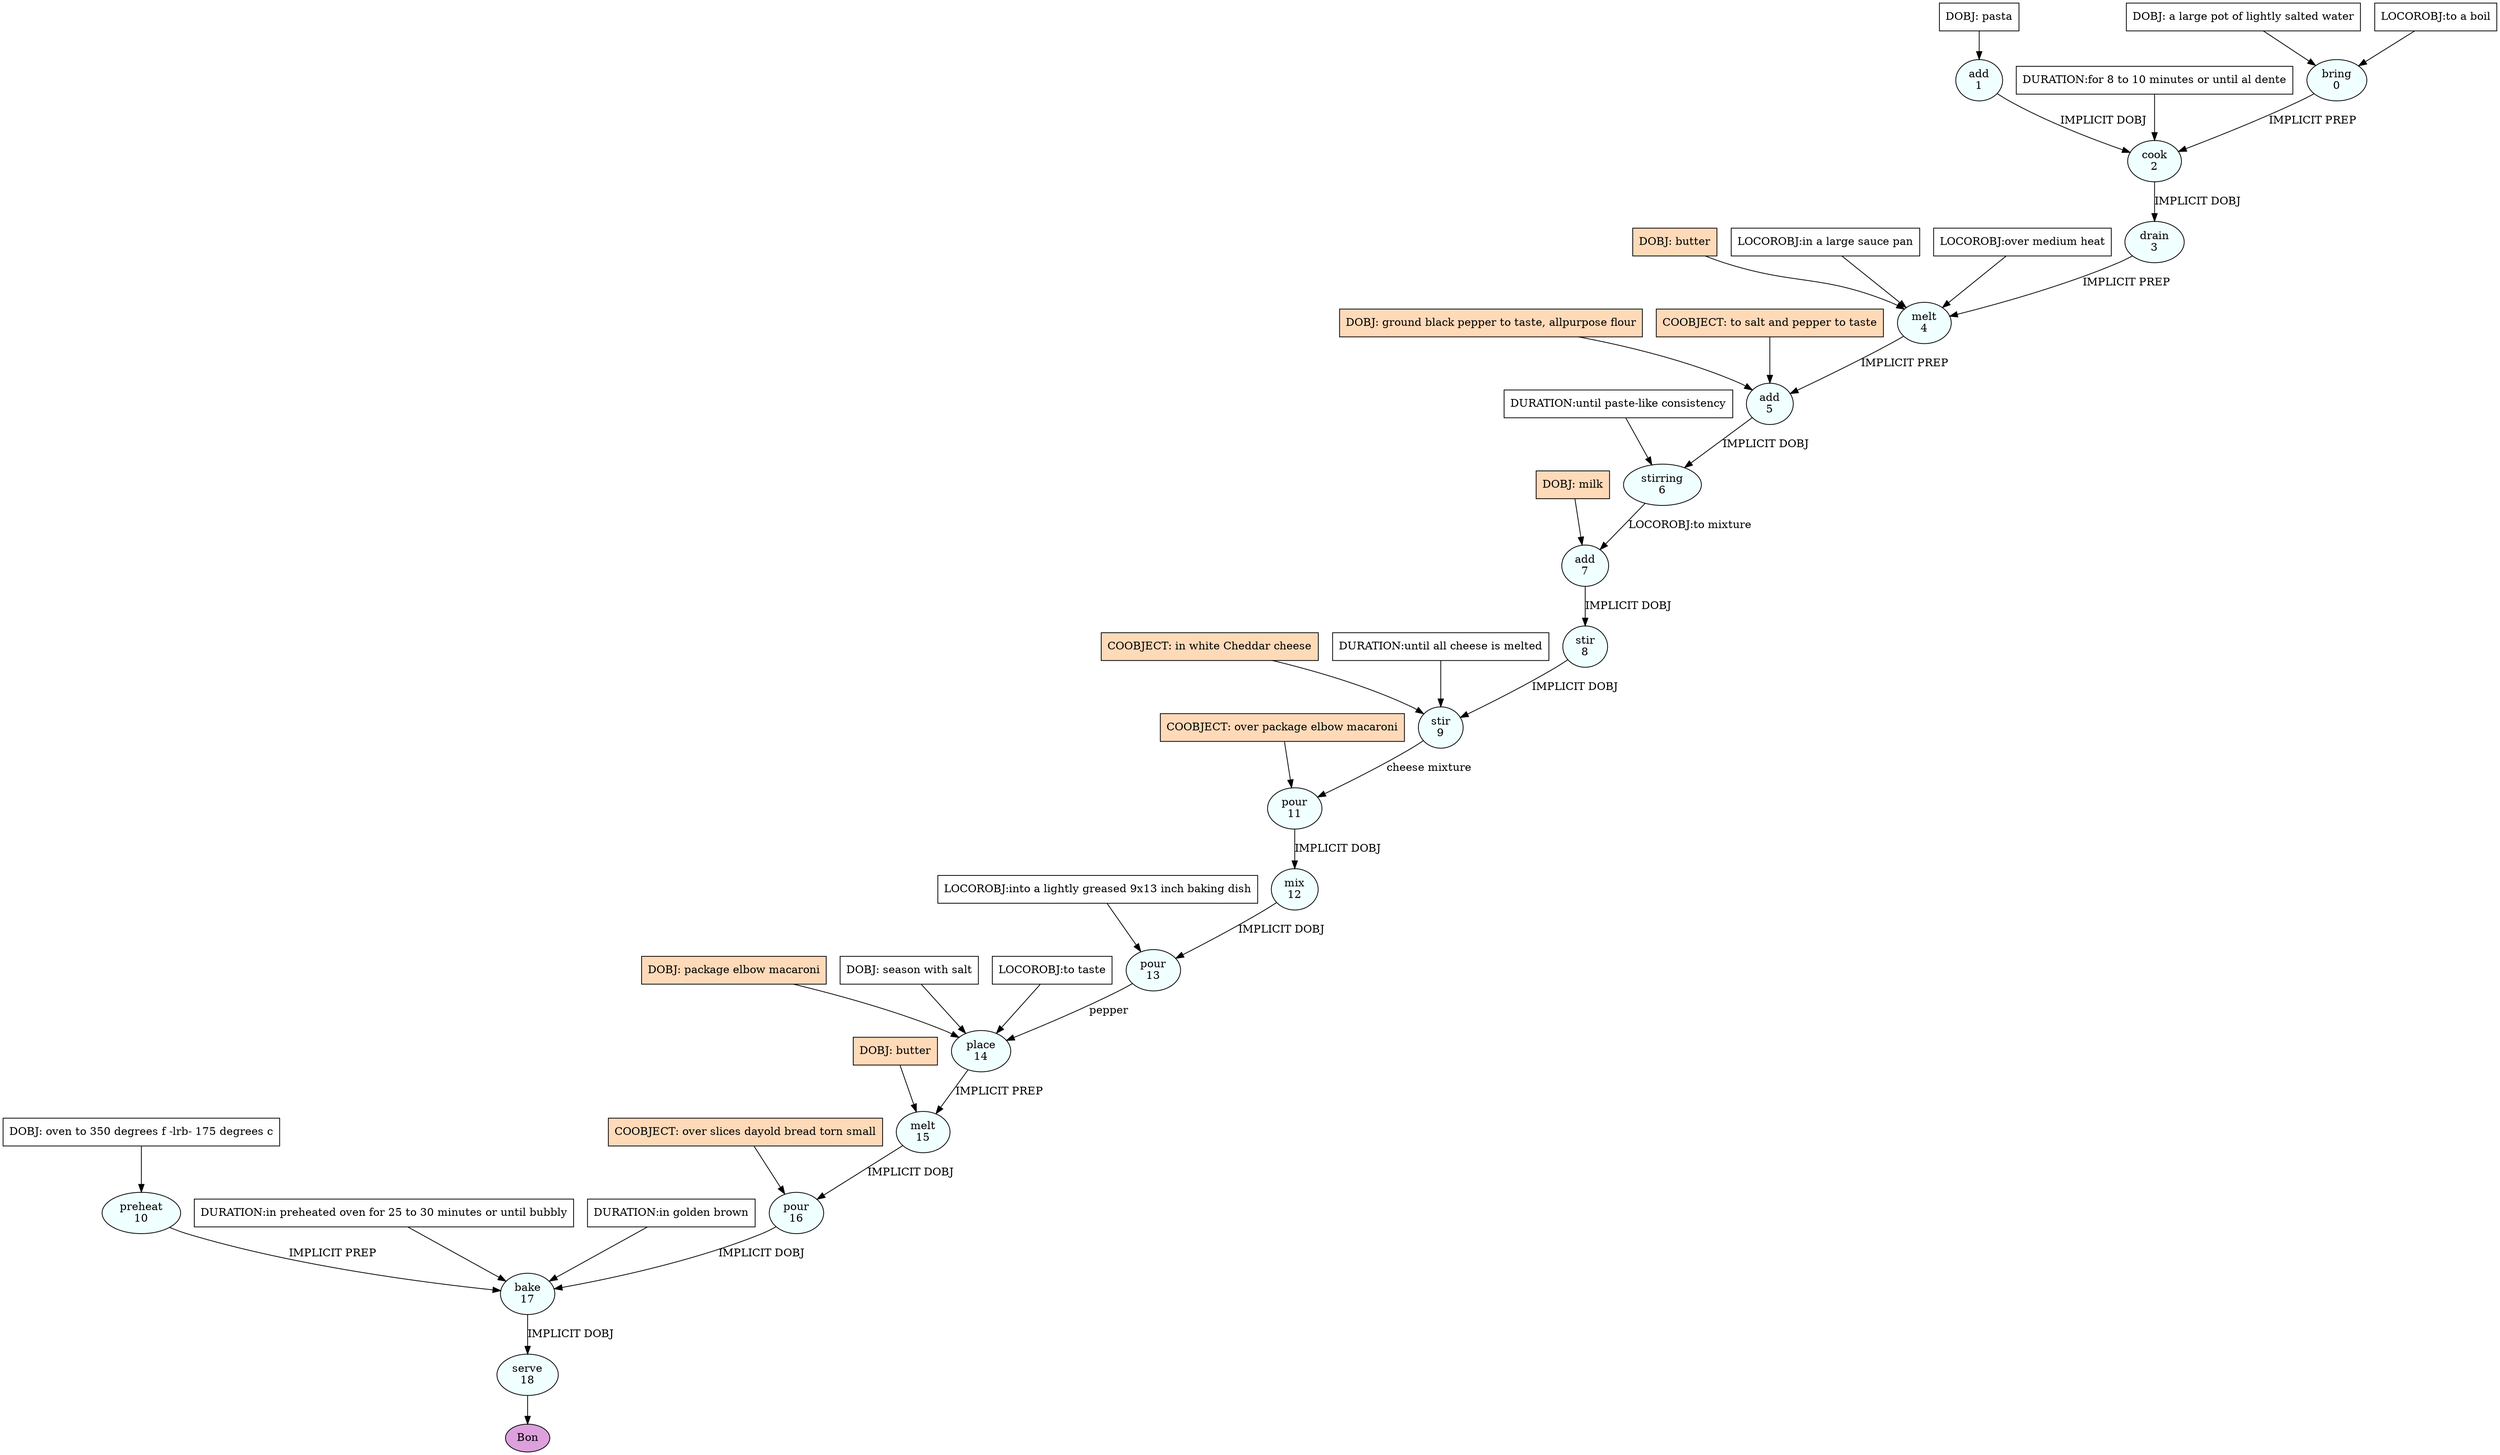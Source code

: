digraph recipe {
E0[label="bring
0", shape=oval, style=filled, fillcolor=azure]
E1[label="add
1", shape=oval, style=filled, fillcolor=azure]
E2[label="cook
2", shape=oval, style=filled, fillcolor=azure]
E3[label="drain
3", shape=oval, style=filled, fillcolor=azure]
E4[label="melt
4", shape=oval, style=filled, fillcolor=azure]
E5[label="add
5", shape=oval, style=filled, fillcolor=azure]
E6[label="stirring
6", shape=oval, style=filled, fillcolor=azure]
E7[label="add
7", shape=oval, style=filled, fillcolor=azure]
E8[label="stir
8", shape=oval, style=filled, fillcolor=azure]
E9[label="stir
9", shape=oval, style=filled, fillcolor=azure]
E10[label="preheat
10", shape=oval, style=filled, fillcolor=azure]
E11[label="pour
11", shape=oval, style=filled, fillcolor=azure]
E12[label="mix
12", shape=oval, style=filled, fillcolor=azure]
E13[label="pour
13", shape=oval, style=filled, fillcolor=azure]
E14[label="place
14", shape=oval, style=filled, fillcolor=azure]
E15[label="melt
15", shape=oval, style=filled, fillcolor=azure]
E16[label="pour
16", shape=oval, style=filled, fillcolor=azure]
E17[label="bake
17", shape=oval, style=filled, fillcolor=azure]
E18[label="serve
18", shape=oval, style=filled, fillcolor=azure]
D1[label="DOBJ: pasta", shape=box, style=filled, fillcolor=white]
D1 -> E1
D10[label="DOBJ: oven to 350 degrees f -lrb- 175 degrees c", shape=box, style=filled, fillcolor=white]
D10 -> E10
D0[label="DOBJ: a large pot of lightly salted water", shape=box, style=filled, fillcolor=white]
D0 -> E0
P0_0[label="LOCOROBJ:to a boil", shape=box, style=filled, fillcolor=white]
P0_0 -> E0
E1 -> E2 [label="IMPLICIT DOBJ"]
E0 -> E2 [label="IMPLICIT PREP"]
P2_1_0[label="DURATION:for 8 to 10 minutes or until al dente", shape=box, style=filled, fillcolor=white]
P2_1_0 -> E2
E2 -> E3 [label="IMPLICIT DOBJ"]
D4_ing[label="DOBJ: butter", shape=box, style=filled, fillcolor=peachpuff]
D4_ing -> E4
E3 -> E4 [label="IMPLICIT PREP"]
P4_1_0[label="LOCOROBJ:in a large sauce pan", shape=box, style=filled, fillcolor=white]
P4_1_0 -> E4
P4_2_0[label="LOCOROBJ:over medium heat", shape=box, style=filled, fillcolor=white]
P4_2_0 -> E4
D5_ing[label="DOBJ: ground black pepper to taste, allpurpose flour", shape=box, style=filled, fillcolor=peachpuff]
D5_ing -> E5
E4 -> E5 [label="IMPLICIT PREP"]
P5_1_ing[label="COOBJECT: to salt and pepper to taste", shape=box, style=filled, fillcolor=peachpuff]
P5_1_ing -> E5
E5 -> E6 [label="IMPLICIT DOBJ"]
P6_0_0[label="DURATION:until paste-like consistency", shape=box, style=filled, fillcolor=white]
P6_0_0 -> E6
D7_ing[label="DOBJ: milk", shape=box, style=filled, fillcolor=peachpuff]
D7_ing -> E7
E6 -> E7 [label="LOCOROBJ:to mixture"]
E7 -> E8 [label="IMPLICIT DOBJ"]
E8 -> E9 [label="IMPLICIT DOBJ"]
P9_0_ing[label="COOBJECT: in white Cheddar cheese", shape=box, style=filled, fillcolor=peachpuff]
P9_0_ing -> E9
P9_1_0[label="DURATION:until all cheese is melted", shape=box, style=filled, fillcolor=white]
P9_1_0 -> E9
E9 -> E11 [label="cheese mixture"]
P11_0_ing[label="COOBJECT: over package elbow macaroni", shape=box, style=filled, fillcolor=peachpuff]
P11_0_ing -> E11
E11 -> E12 [label="IMPLICIT DOBJ"]
E12 -> E13 [label="IMPLICIT DOBJ"]
P13_0_0[label="LOCOROBJ:into a lightly greased 9x13 inch baking dish", shape=box, style=filled, fillcolor=white]
P13_0_0 -> E13
D14_ing[label="DOBJ: package elbow macaroni", shape=box, style=filled, fillcolor=peachpuff]
D14_ing -> E14
D14_0[label="DOBJ: season with salt", shape=box, style=filled, fillcolor=white]
D14_0 -> E14
E13 -> E14 [label="pepper"]
P14_0_0[label="LOCOROBJ:to taste", shape=box, style=filled, fillcolor=white]
P14_0_0 -> E14
D15_ing[label="DOBJ: butter", shape=box, style=filled, fillcolor=peachpuff]
D15_ing -> E15
E14 -> E15 [label="IMPLICIT PREP"]
E15 -> E16 [label="IMPLICIT DOBJ"]
P16_0_ing[label="COOBJECT: over slices dayold bread torn small", shape=box, style=filled, fillcolor=peachpuff]
P16_0_ing -> E16
E16 -> E17 [label="IMPLICIT DOBJ"]
E10 -> E17 [label="IMPLICIT PREP"]
P17_1_0[label="DURATION:in preheated oven for 25 to 30 minutes or until bubbly", shape=box, style=filled, fillcolor=white]
P17_1_0 -> E17
P17_1_1[label="DURATION:in golden brown", shape=box, style=filled, fillcolor=white]
P17_1_1 -> E17
E17 -> E18 [label="IMPLICIT DOBJ"]
EOR[label="Bon", shape=oval, style=filled, fillcolor=plum]
E18 -> EOR
}
